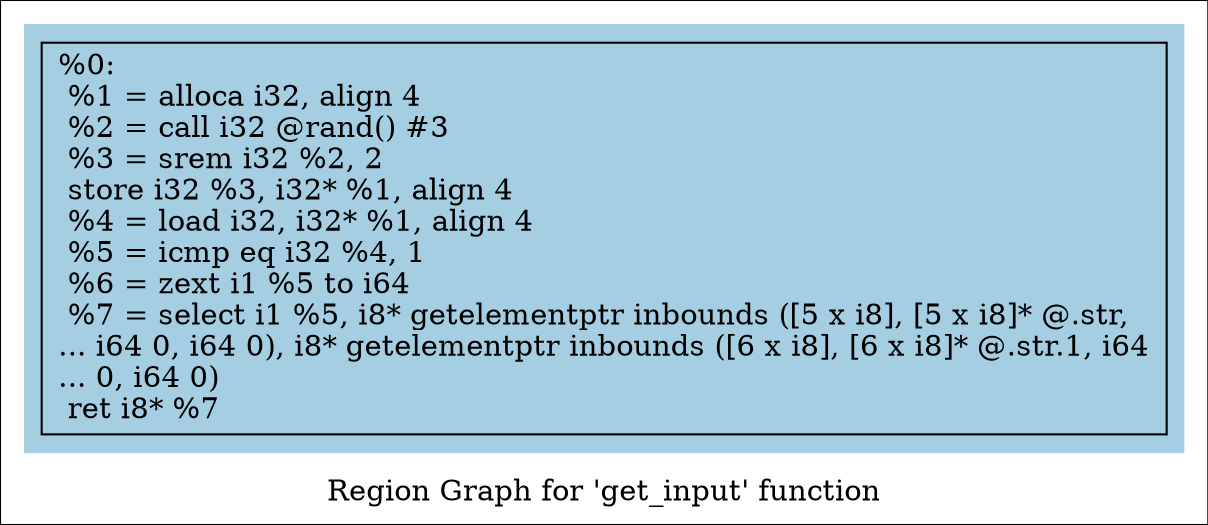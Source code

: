 digraph "Region Graph for 'get_input' function" {
	label="Region Graph for 'get_input' function";

	Node0xffd180 [shape=record,label="{%0:\l  %1 = alloca i32, align 4\l  %2 = call i32 @rand() #3\l  %3 = srem i32 %2, 2\l  store i32 %3, i32* %1, align 4\l  %4 = load i32, i32* %1, align 4\l  %5 = icmp eq i32 %4, 1\l  %6 = zext i1 %5 to i64\l  %7 = select i1 %5, i8* getelementptr inbounds ([5 x i8], [5 x i8]* @.str,\l... i64 0, i64 0), i8* getelementptr inbounds ([6 x i8], [6 x i8]* @.str.1, i64\l... 0, i64 0)\l  ret i8* %7\l}"];
	colorscheme = "paired12"
        subgraph cluster_0xffd100 {
          label = "";
          style = filled;
          color = 1
          Node0xffd180;
        }
}
